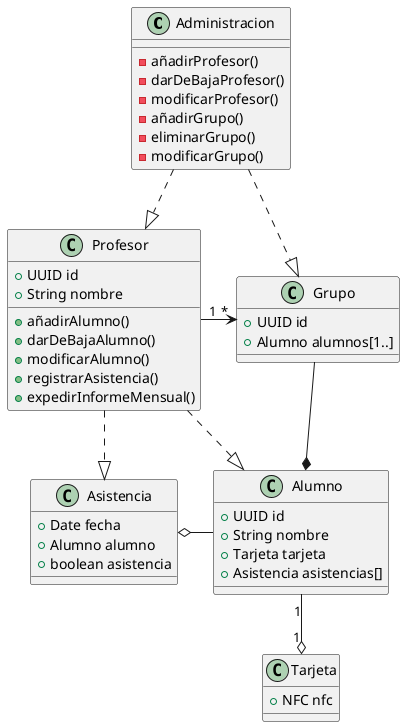 @startuml Diagrama_de_Clases


class Administracion {

    -añadirProfesor()
    -darDeBajaProfesor()
    -modificarProfesor()
    -añadirGrupo()
    -eliminarGrupo()
    -modificarGrupo()

}

class Profesor {

    +UUID id
    +String nombre

    +añadirAlumno()
    +darDeBajaAlumno()
    +modificarAlumno()
    +registrarAsistencia()
    +expedirInformeMensual()

}

class Tarjeta {

    +NFC nfc

}

class Alumno {

    +UUID id
    +String nombre
    +Tarjeta tarjeta
    +Asistencia asistencias[]

}

class Grupo {

    +UUID id
    +Alumno alumnos[1..]

}

class Asistencia {

    +Date fecha
    +Alumno alumno
    +boolean asistencia

}

Grupo --* Alumno
Alumno "1"--o "1" Tarjeta
Profesor "1"-right->"*" Grupo
Administracion ..|> Profesor
Administracion ..|> Grupo
Profesor ..|> Alumno
Profesor ..|> Asistencia
Alumno -left-o Asistencia


@enduml